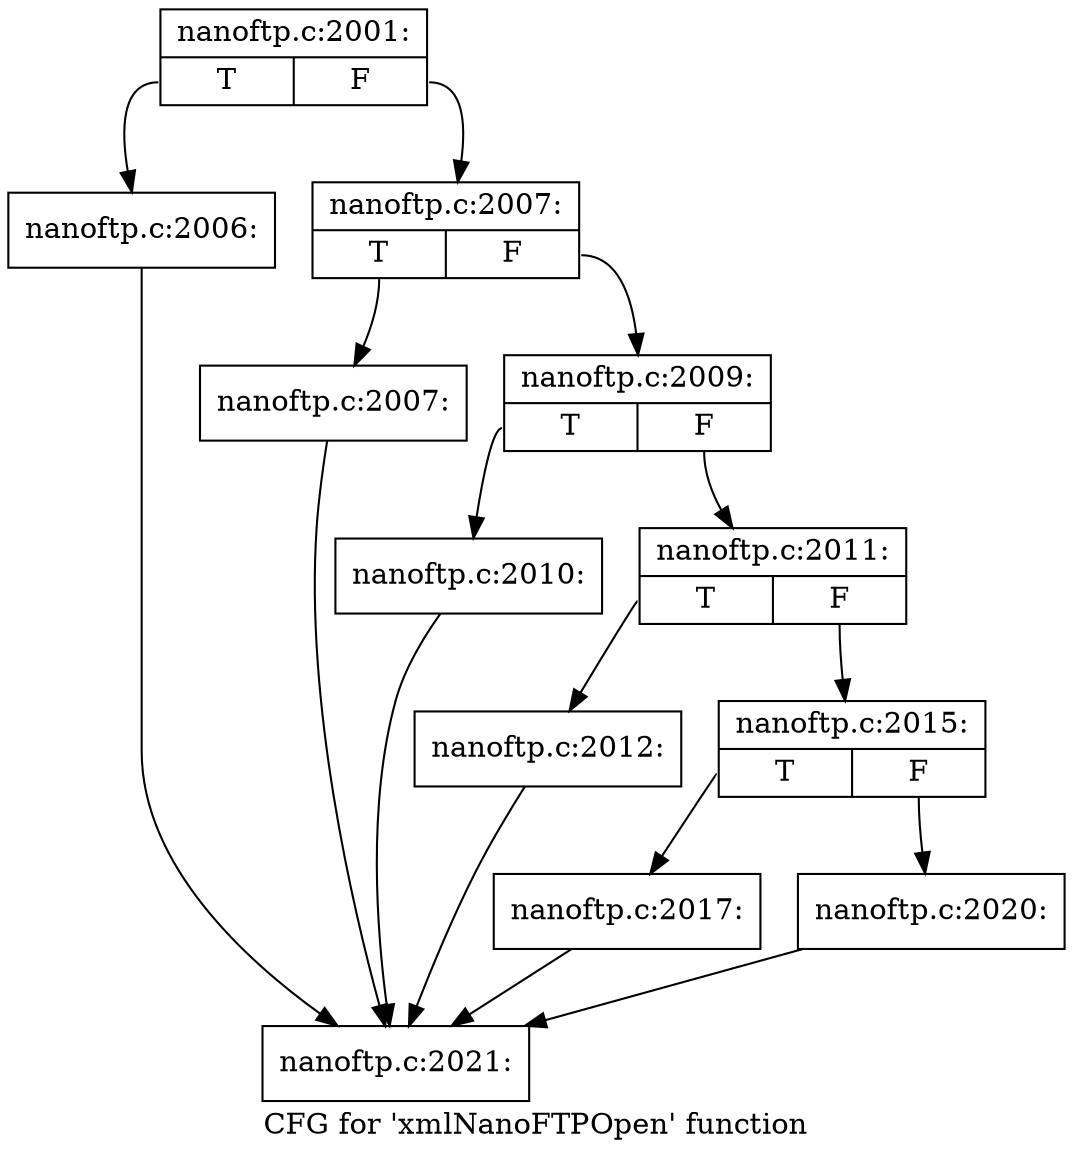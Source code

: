 digraph "CFG for 'xmlNanoFTPOpen' function" {
	label="CFG for 'xmlNanoFTPOpen' function";

	Node0x3f83f60 [shape=record,label="{nanoftp.c:2001:|{<s0>T|<s1>F}}"];
	Node0x3f83f60:s0 -> Node0x3f7c820;
	Node0x3f83f60:s1 -> Node0x3f823e0;
	Node0x3f7c820 [shape=record,label="{nanoftp.c:2006:}"];
	Node0x3f7c820 -> Node0x3f81c00;
	Node0x3f823e0 [shape=record,label="{nanoftp.c:2007:|{<s0>T|<s1>F}}"];
	Node0x3f823e0:s0 -> Node0x3f82840;
	Node0x3f823e0:s1 -> Node0x3f82890;
	Node0x3f82840 [shape=record,label="{nanoftp.c:2007:}"];
	Node0x3f82840 -> Node0x3f81c00;
	Node0x3f82890 [shape=record,label="{nanoftp.c:2009:|{<s0>T|<s1>F}}"];
	Node0x3f82890:s0 -> Node0x3f831a0;
	Node0x3f82890:s1 -> Node0x3f834d0;
	Node0x3f831a0 [shape=record,label="{nanoftp.c:2010:}"];
	Node0x3f831a0 -> Node0x3f81c00;
	Node0x3f834d0 [shape=record,label="{nanoftp.c:2011:|{<s0>T|<s1>F}}"];
	Node0x3f834d0:s0 -> Node0x3f83480;
	Node0x3f834d0:s1 -> Node0x3f83df0;
	Node0x3f83480 [shape=record,label="{nanoftp.c:2012:}"];
	Node0x3f83480 -> Node0x3f81c00;
	Node0x3f83df0 [shape=record,label="{nanoftp.c:2015:|{<s0>T|<s1>F}}"];
	Node0x3f83df0:s0 -> Node0x3f84ae0;
	Node0x3f83df0:s1 -> Node0x3f84b30;
	Node0x3f84ae0 [shape=record,label="{nanoftp.c:2017:}"];
	Node0x3f84ae0 -> Node0x3f81c00;
	Node0x3f84b30 [shape=record,label="{nanoftp.c:2020:}"];
	Node0x3f84b30 -> Node0x3f81c00;
	Node0x3f81c00 [shape=record,label="{nanoftp.c:2021:}"];
}
